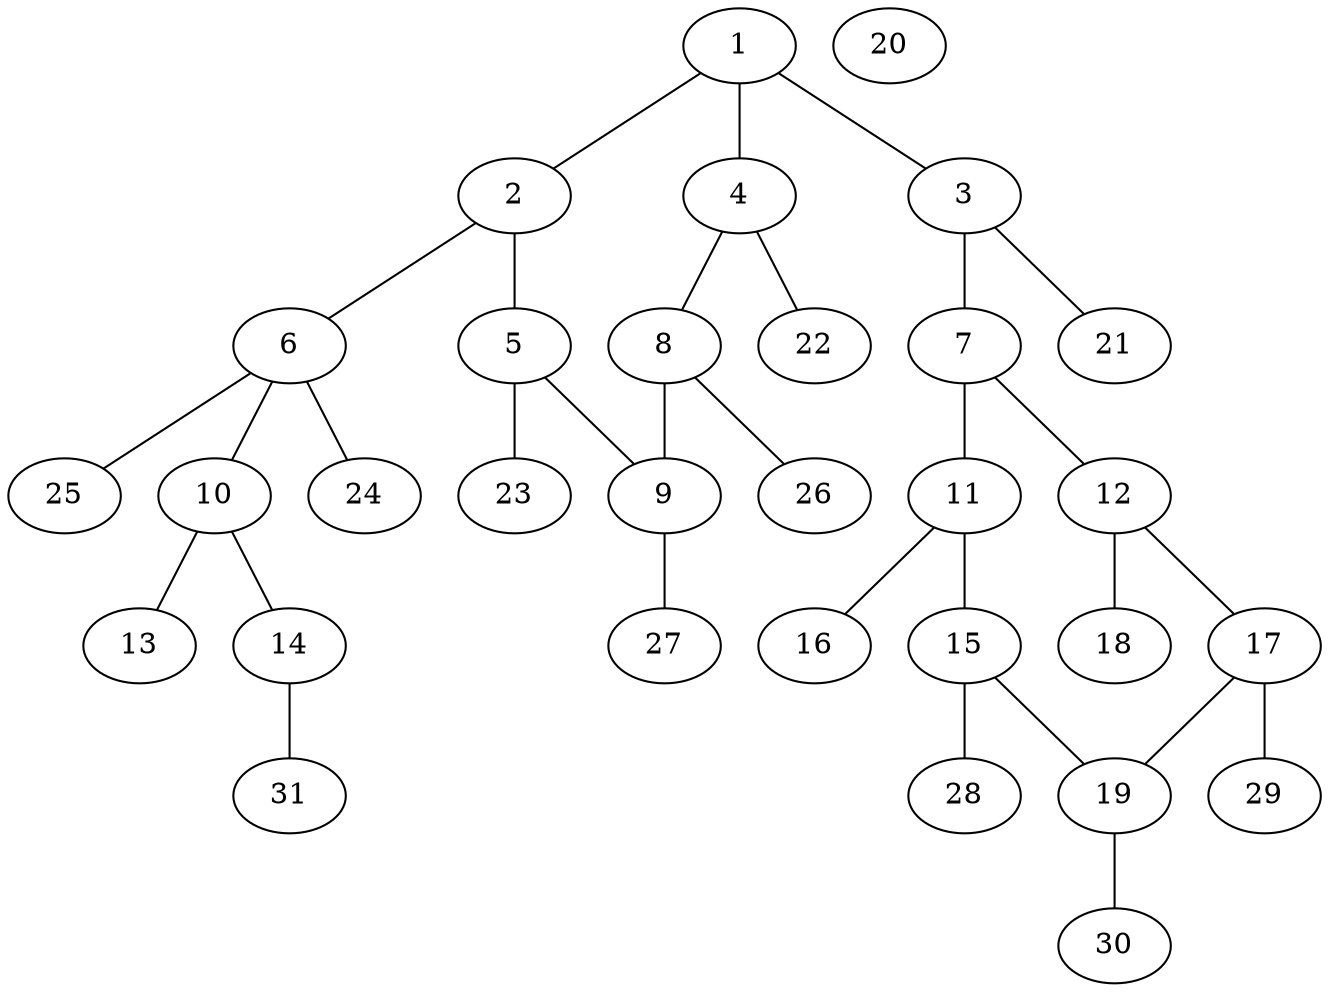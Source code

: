 graph molecule_4197 {
	1	 [chem=C];
	2	 [chem=C];
	1 -- 2	 [valence=1];
	3	 [chem=N];
	1 -- 3	 [valence=1];
	4	 [chem=C];
	1 -- 4	 [valence=2];
	5	 [chem=C];
	2 -- 5	 [valence=2];
	6	 [chem=C];
	2 -- 6	 [valence=1];
	7	 [chem=C];
	3 -- 7	 [valence=1];
	21	 [chem=H];
	3 -- 21	 [valence=1];
	8	 [chem=C];
	4 -- 8	 [valence=1];
	22	 [chem=H];
	4 -- 22	 [valence=1];
	9	 [chem=C];
	5 -- 9	 [valence=1];
	23	 [chem=H];
	5 -- 23	 [valence=1];
	10	 [chem=C];
	6 -- 10	 [valence=1];
	24	 [chem=H];
	6 -- 24	 [valence=1];
	25	 [chem=H];
	6 -- 25	 [valence=1];
	11	 [chem=C];
	7 -- 11	 [valence=1];
	12	 [chem=C];
	7 -- 12	 [valence=2];
	8 -- 9	 [valence=2];
	26	 [chem=H];
	8 -- 26	 [valence=1];
	27	 [chem=H];
	9 -- 27	 [valence=1];
	13	 [chem=O];
	10 -- 13	 [valence=2];
	14	 [chem=O];
	10 -- 14	 [valence=1];
	15	 [chem=C];
	11 -- 15	 [valence=2];
	16	 [chem=Cl];
	11 -- 16	 [valence=1];
	17	 [chem=C];
	12 -- 17	 [valence=1];
	18	 [chem=Cl];
	12 -- 18	 [valence=1];
	31	 [chem=H];
	14 -- 31	 [valence=1];
	19	 [chem=C];
	15 -- 19	 [valence=1];
	28	 [chem=H];
	15 -- 28	 [valence=1];
	17 -- 19	 [valence=2];
	29	 [chem=H];
	17 -- 29	 [valence=1];
	30	 [chem=H];
	19 -- 30	 [valence=1];
	20	 [chem=Na];
}
